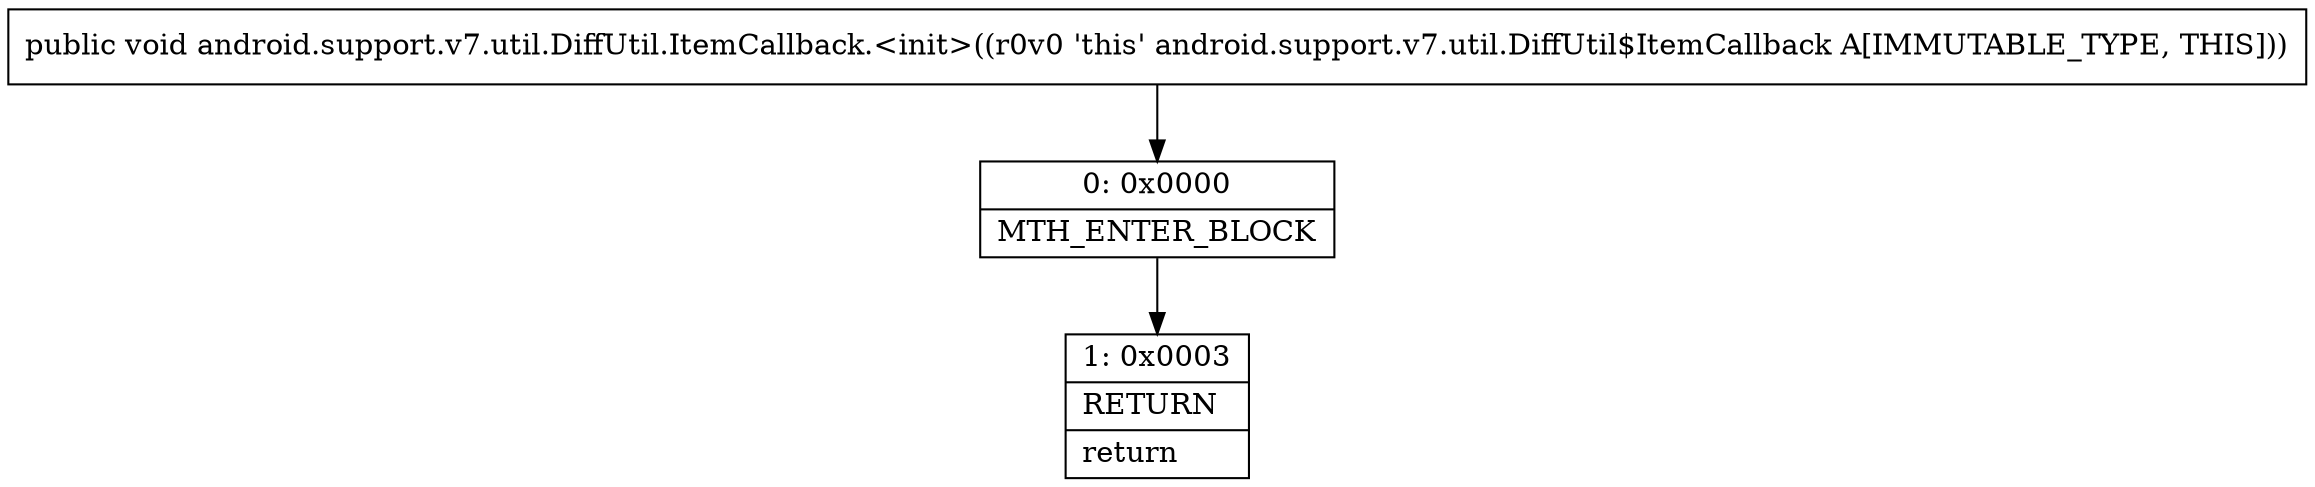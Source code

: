 digraph "CFG forandroid.support.v7.util.DiffUtil.ItemCallback.\<init\>()V" {
Node_0 [shape=record,label="{0\:\ 0x0000|MTH_ENTER_BLOCK\l}"];
Node_1 [shape=record,label="{1\:\ 0x0003|RETURN\l|return\l}"];
MethodNode[shape=record,label="{public void android.support.v7.util.DiffUtil.ItemCallback.\<init\>((r0v0 'this' android.support.v7.util.DiffUtil$ItemCallback A[IMMUTABLE_TYPE, THIS])) }"];
MethodNode -> Node_0;
Node_0 -> Node_1;
}

